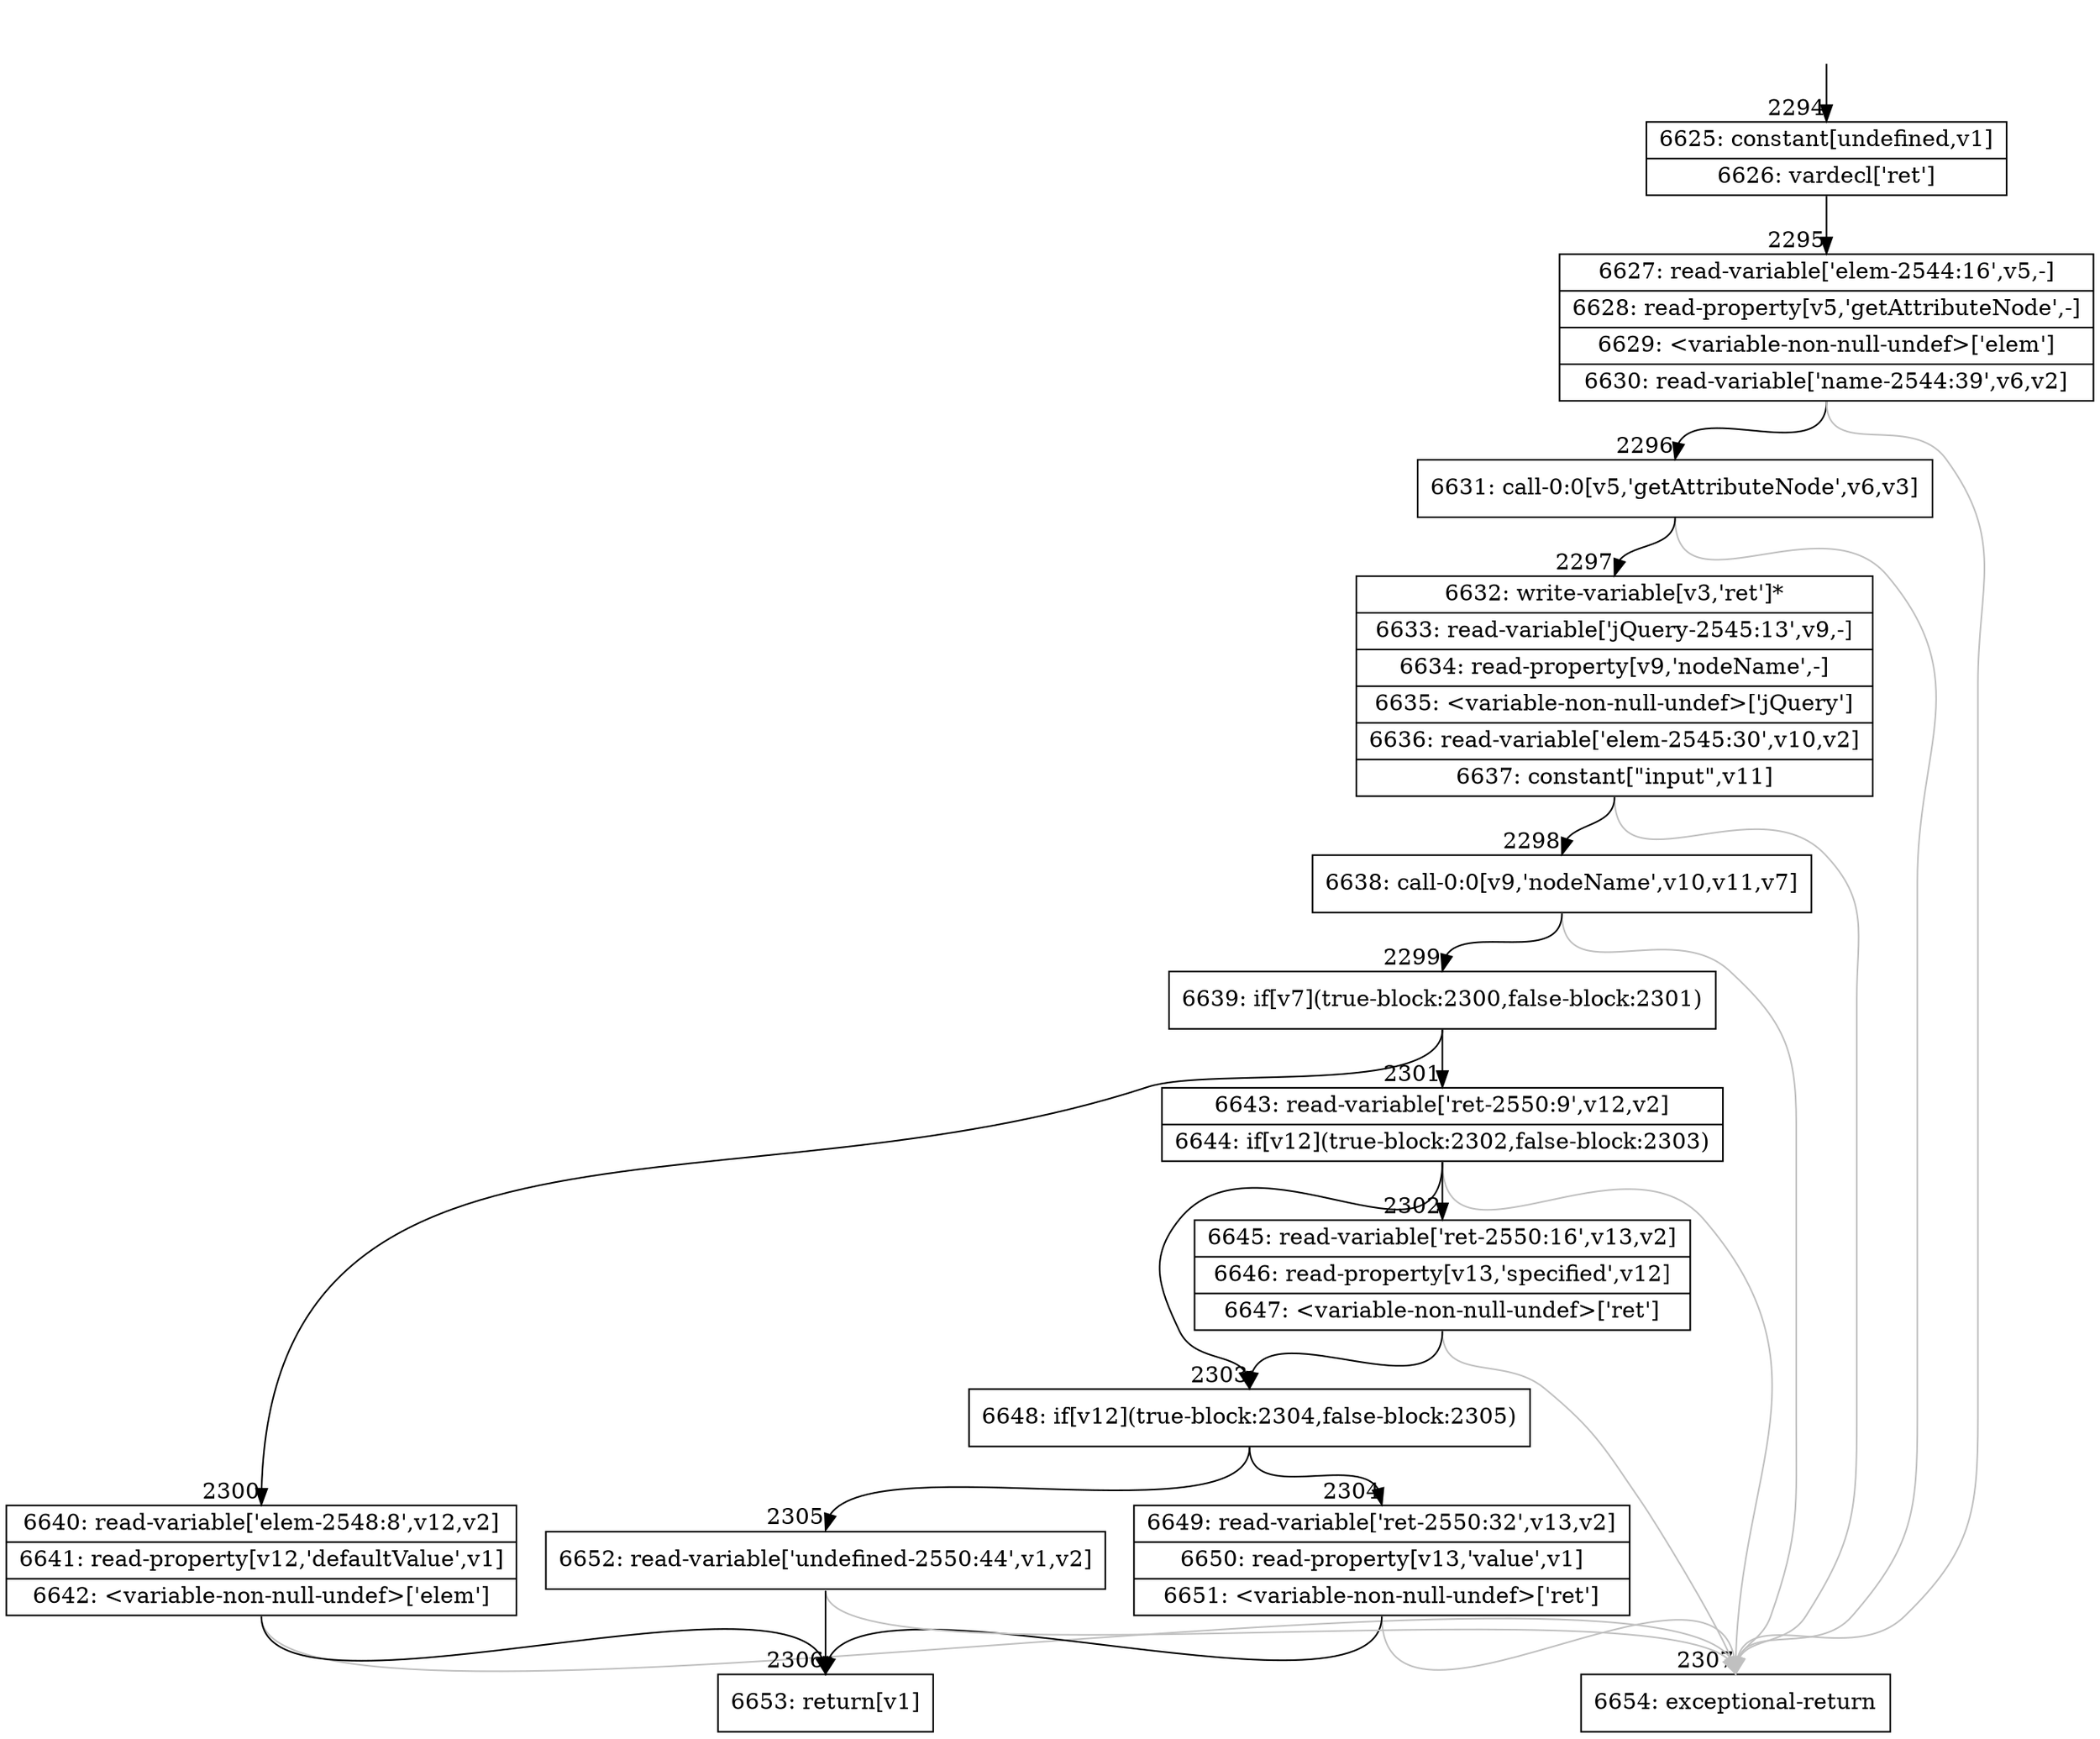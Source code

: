 digraph {
rankdir="TD"
BB_entry151[shape=none,label=""];
BB_entry151 -> BB2294 [tailport=s, headport=n, headlabel="    2294"]
BB2294 [shape=record label="{6625: constant[undefined,v1]|6626: vardecl['ret']}" ] 
BB2294 -> BB2295 [tailport=s, headport=n, headlabel="      2295"]
BB2295 [shape=record label="{6627: read-variable['elem-2544:16',v5,-]|6628: read-property[v5,'getAttributeNode',-]|6629: \<variable-non-null-undef\>['elem']|6630: read-variable['name-2544:39',v6,v2]}" ] 
BB2295 -> BB2296 [tailport=s, headport=n, headlabel="      2296"]
BB2295 -> BB2307 [tailport=s, headport=n, color=gray, headlabel="      2307"]
BB2296 [shape=record label="{6631: call-0:0[v5,'getAttributeNode',v6,v3]}" ] 
BB2296 -> BB2297 [tailport=s, headport=n, headlabel="      2297"]
BB2296 -> BB2307 [tailport=s, headport=n, color=gray]
BB2297 [shape=record label="{6632: write-variable[v3,'ret']*|6633: read-variable['jQuery-2545:13',v9,-]|6634: read-property[v9,'nodeName',-]|6635: \<variable-non-null-undef\>['jQuery']|6636: read-variable['elem-2545:30',v10,v2]|6637: constant[\"input\",v11]}" ] 
BB2297 -> BB2298 [tailport=s, headport=n, headlabel="      2298"]
BB2297 -> BB2307 [tailport=s, headport=n, color=gray]
BB2298 [shape=record label="{6638: call-0:0[v9,'nodeName',v10,v11,v7]}" ] 
BB2298 -> BB2299 [tailport=s, headport=n, headlabel="      2299"]
BB2298 -> BB2307 [tailport=s, headport=n, color=gray]
BB2299 [shape=record label="{6639: if[v7](true-block:2300,false-block:2301)}" ] 
BB2299 -> BB2300 [tailport=s, headport=n, headlabel="      2300"]
BB2299 -> BB2301 [tailport=s, headport=n, headlabel="      2301"]
BB2300 [shape=record label="{6640: read-variable['elem-2548:8',v12,v2]|6641: read-property[v12,'defaultValue',v1]|6642: \<variable-non-null-undef\>['elem']}" ] 
BB2300 -> BB2306 [tailport=s, headport=n, headlabel="      2306"]
BB2300 -> BB2307 [tailport=s, headport=n, color=gray]
BB2301 [shape=record label="{6643: read-variable['ret-2550:9',v12,v2]|6644: if[v12](true-block:2302,false-block:2303)}" ] 
BB2301 -> BB2303 [tailport=s, headport=n, headlabel="      2303"]
BB2301 -> BB2302 [tailport=s, headport=n, headlabel="      2302"]
BB2301 -> BB2307 [tailport=s, headport=n, color=gray]
BB2302 [shape=record label="{6645: read-variable['ret-2550:16',v13,v2]|6646: read-property[v13,'specified',v12]|6647: \<variable-non-null-undef\>['ret']}" ] 
BB2302 -> BB2303 [tailport=s, headport=n]
BB2302 -> BB2307 [tailport=s, headport=n, color=gray]
BB2303 [shape=record label="{6648: if[v12](true-block:2304,false-block:2305)}" ] 
BB2303 -> BB2304 [tailport=s, headport=n, headlabel="      2304"]
BB2303 -> BB2305 [tailport=s, headport=n, headlabel="      2305"]
BB2304 [shape=record label="{6649: read-variable['ret-2550:32',v13,v2]|6650: read-property[v13,'value',v1]|6651: \<variable-non-null-undef\>['ret']}" ] 
BB2304 -> BB2306 [tailport=s, headport=n]
BB2304 -> BB2307 [tailport=s, headport=n, color=gray]
BB2305 [shape=record label="{6652: read-variable['undefined-2550:44',v1,v2]}" ] 
BB2305 -> BB2306 [tailport=s, headport=n]
BB2305 -> BB2307 [tailport=s, headport=n, color=gray]
BB2306 [shape=record label="{6653: return[v1]}" ] 
BB2307 [shape=record label="{6654: exceptional-return}" ] 
}
